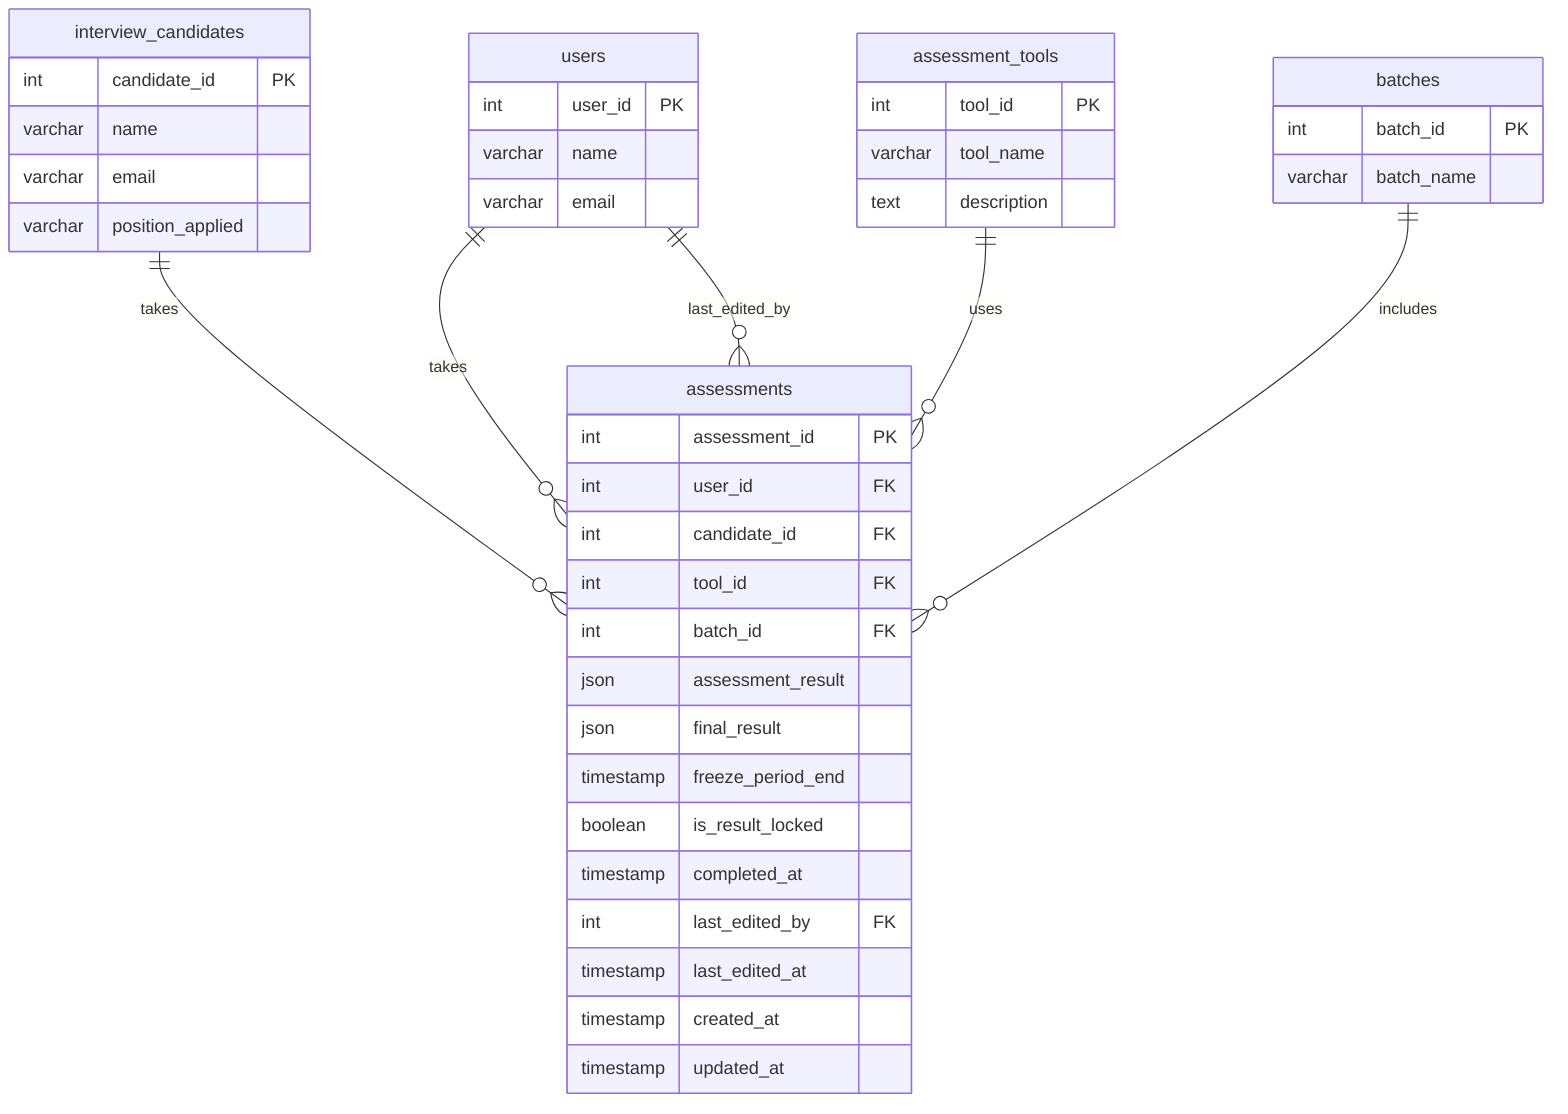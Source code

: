 erDiagram
  %% Focus on Assessments Table Structure
  
  users {
    int user_id PK
    varchar name
    varchar email
  }

  interview_candidates {
    int candidate_id PK
    varchar name
    varchar email
    varchar position_applied
  }

  assessment_tools {
    int tool_id PK
    varchar tool_name
    text description
  }

  batches {
    int batch_id PK
    varchar batch_name
  }

  assessments {
    int assessment_id PK
    int user_id FK
    int candidate_id FK
    int tool_id FK
    int batch_id FK
    json assessment_result
    json final_result
    timestamp freeze_period_end
    boolean is_result_locked
    timestamp completed_at
    int last_edited_by FK
    timestamp last_edited_at
    timestamp created_at
    timestamp updated_at
  }

  %% Relationships
  users ||--o{ assessments : "takes"
  interview_candidates ||--o{ assessments : "takes"
  assessment_tools ||--o{ assessments : "uses"
  batches ||--o{ assessments : "includes"
  users ||--o{ assessments : "last_edited_by"